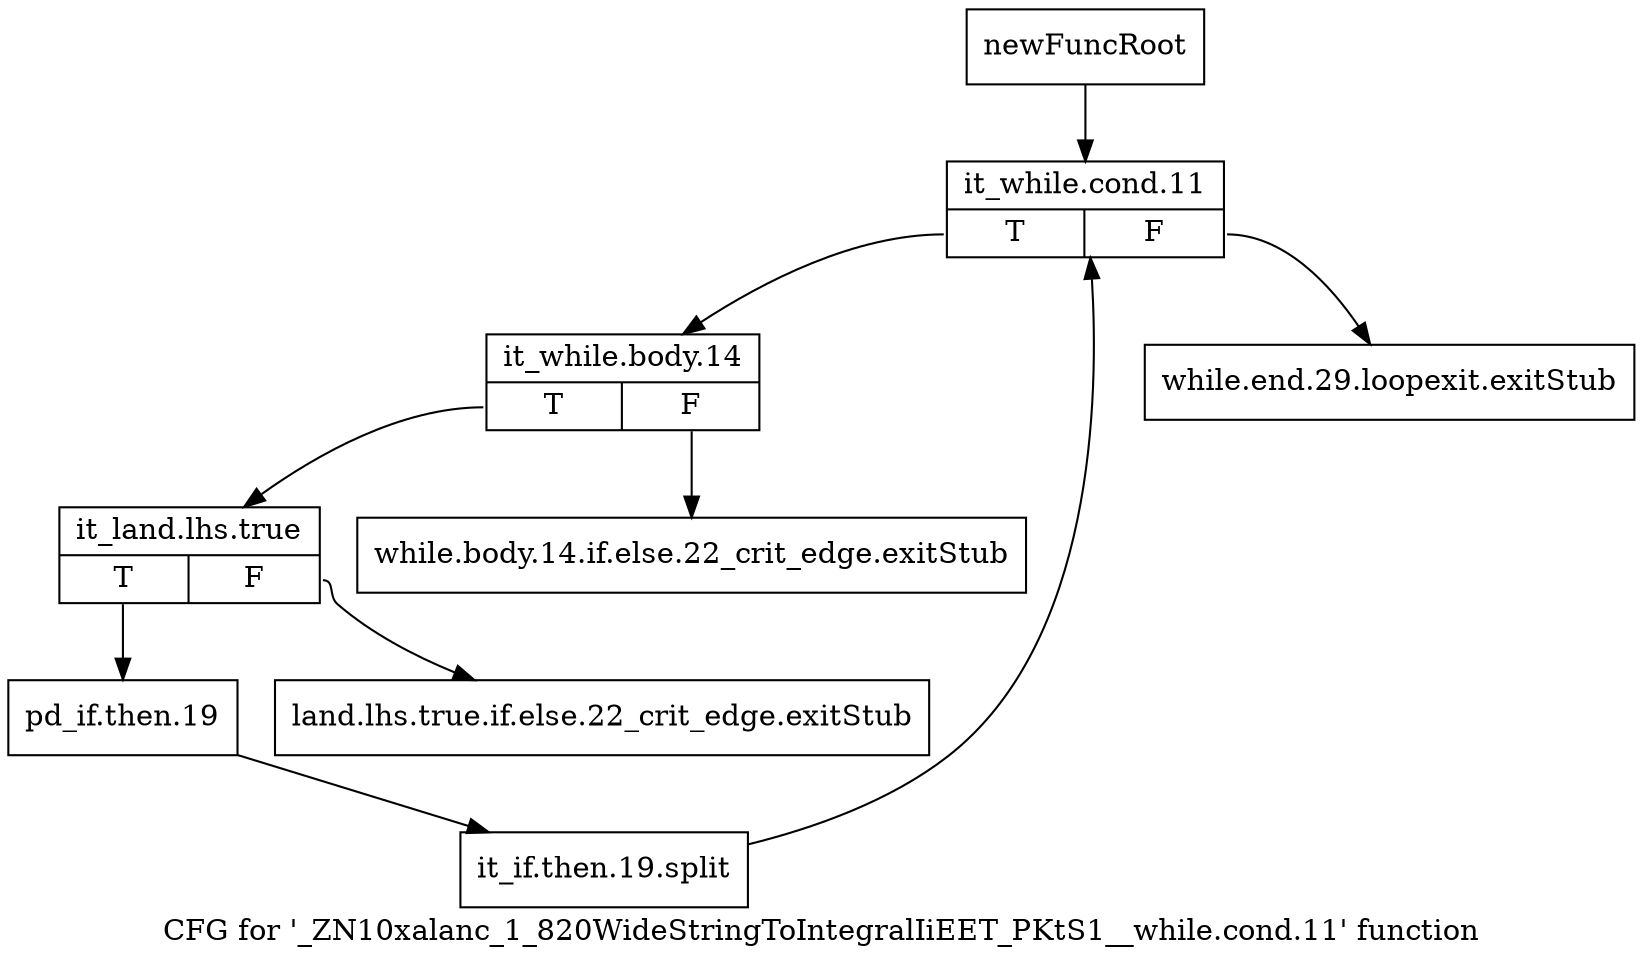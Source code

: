 digraph "CFG for '_ZN10xalanc_1_820WideStringToIntegralIiEET_PKtS1__while.cond.11' function" {
	label="CFG for '_ZN10xalanc_1_820WideStringToIntegralIiEET_PKtS1__while.cond.11' function";

	Node0x9d48510 [shape=record,label="{newFuncRoot}"];
	Node0x9d48510 -> Node0x9d48650;
	Node0x9d48560 [shape=record,label="{while.end.29.loopexit.exitStub}"];
	Node0x9d485b0 [shape=record,label="{while.body.14.if.else.22_crit_edge.exitStub}"];
	Node0x9d48600 [shape=record,label="{land.lhs.true.if.else.22_crit_edge.exitStub}"];
	Node0x9d48650 [shape=record,label="{it_while.cond.11|{<s0>T|<s1>F}}"];
	Node0x9d48650:s0 -> Node0x9d486a0;
	Node0x9d48650:s1 -> Node0x9d48560;
	Node0x9d486a0 [shape=record,label="{it_while.body.14|{<s0>T|<s1>F}}"];
	Node0x9d486a0:s0 -> Node0x9d486f0;
	Node0x9d486a0:s1 -> Node0x9d485b0;
	Node0x9d486f0 [shape=record,label="{it_land.lhs.true|{<s0>T|<s1>F}}"];
	Node0x9d486f0:s0 -> Node0x9d48740;
	Node0x9d486f0:s1 -> Node0x9d48600;
	Node0x9d48740 [shape=record,label="{pd_if.then.19}"];
	Node0x9d48740 -> Node0xd0054e0;
	Node0xd0054e0 [shape=record,label="{it_if.then.19.split}"];
	Node0xd0054e0 -> Node0x9d48650;
}
